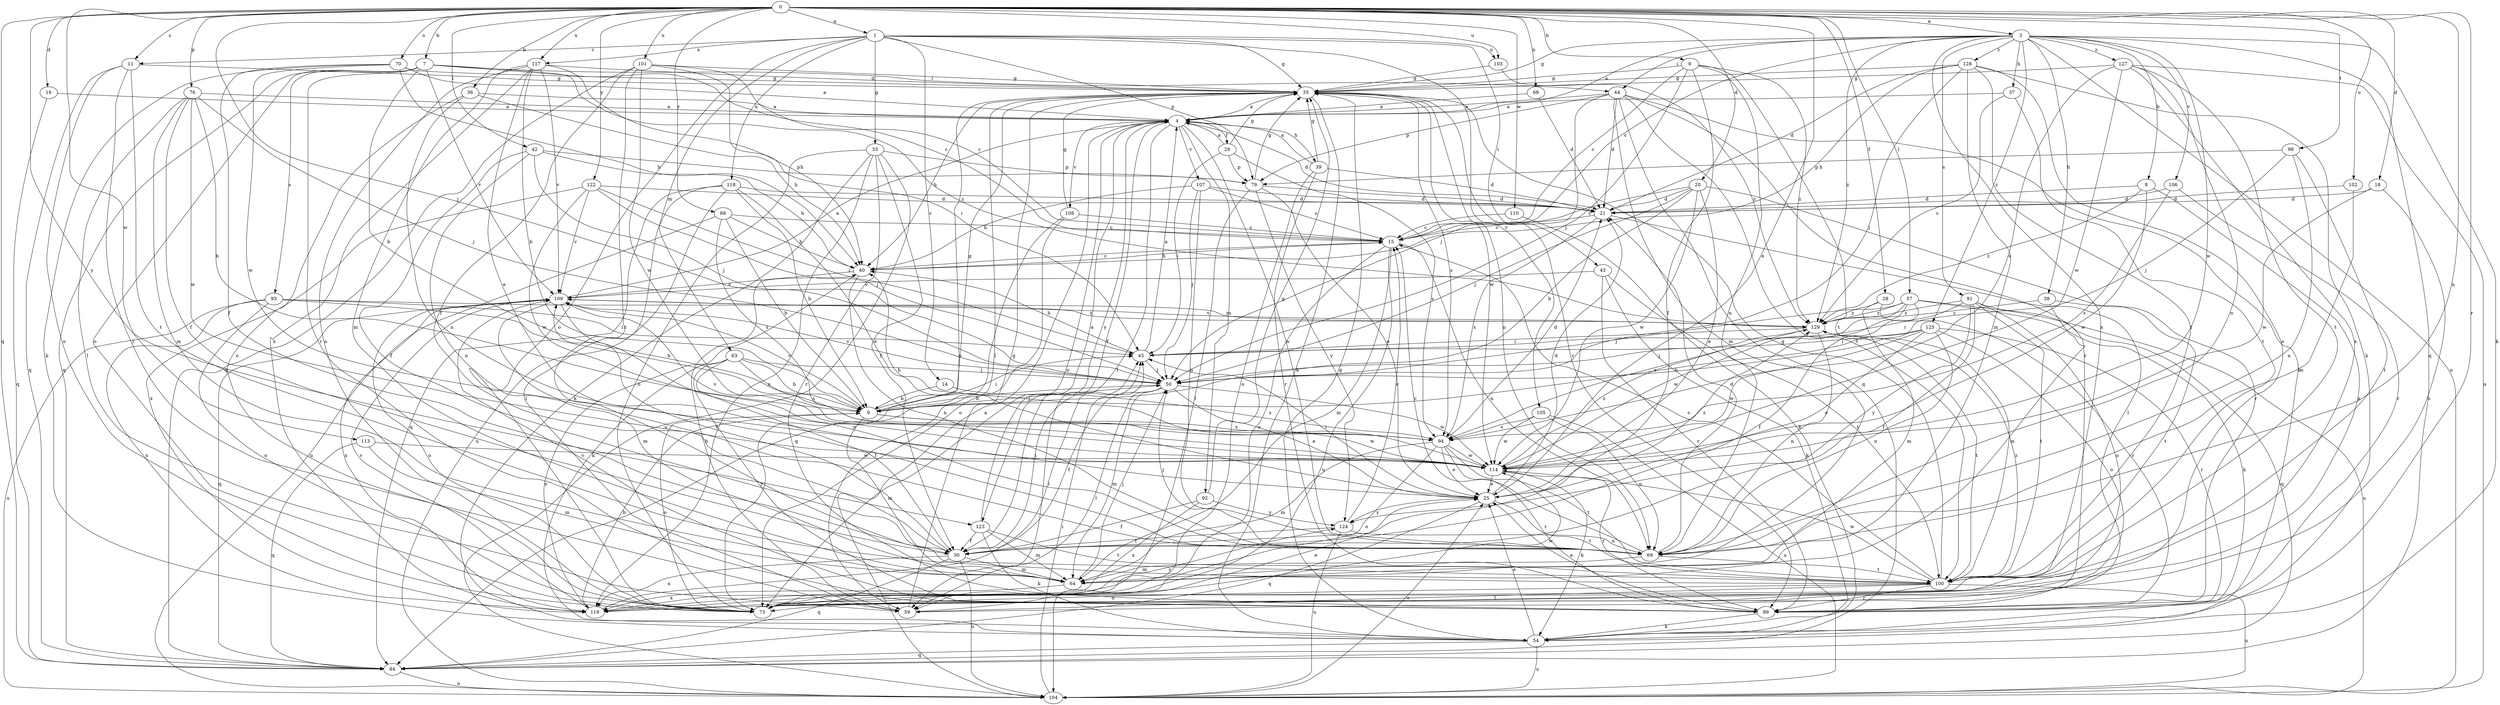 strict digraph  {
0;
1;
3;
4;
6;
7;
8;
9;
11;
14;
15;
16;
18;
20;
21;
25;
28;
29;
30;
33;
35;
36;
37;
38;
39;
40;
42;
43;
44;
45;
50;
54;
57;
59;
63;
64;
68;
69;
70;
73;
76;
79;
84;
88;
89;
91;
92;
93;
94;
98;
100;
101;
102;
103;
104;
105;
106;
107;
108;
109;
110;
113;
114;
117;
118;
119;
122;
123;
124;
125;
127;
128;
129;
0 -> 1  [label=a];
0 -> 3  [label=a];
0 -> 6  [label=b];
0 -> 7  [label=b];
0 -> 11  [label=c];
0 -> 16  [label=d];
0 -> 18  [label=d];
0 -> 20  [label=d];
0 -> 25  [label=e];
0 -> 28  [label=f];
0 -> 36  [label=h];
0 -> 42  [label=i];
0 -> 50  [label=j];
0 -> 57  [label=l];
0 -> 68  [label=n];
0 -> 69  [label=n];
0 -> 70  [label=o];
0 -> 76  [label=p];
0 -> 84  [label=q];
0 -> 88  [label=r];
0 -> 89  [label=r];
0 -> 98  [label=t];
0 -> 101  [label=u];
0 -> 102  [label=u];
0 -> 103  [label=u];
0 -> 110  [label=w];
0 -> 113  [label=w];
0 -> 117  [label=x];
0 -> 122  [label=y];
0 -> 123  [label=y];
1 -> 11  [label=c];
1 -> 14  [label=c];
1 -> 33  [label=g];
1 -> 35  [label=g];
1 -> 43  [label=i];
1 -> 63  [label=m];
1 -> 73  [label=o];
1 -> 79  [label=p];
1 -> 103  [label=u];
1 -> 105  [label=v];
1 -> 117  [label=x];
1 -> 118  [label=x];
3 -> 4  [label=a];
3 -> 8  [label=b];
3 -> 15  [label=c];
3 -> 35  [label=g];
3 -> 37  [label=h];
3 -> 38  [label=h];
3 -> 44  [label=i];
3 -> 54  [label=k];
3 -> 84  [label=q];
3 -> 91  [label=s];
3 -> 104  [label=u];
3 -> 106  [label=v];
3 -> 114  [label=w];
3 -> 119  [label=x];
3 -> 125  [label=z];
3 -> 127  [label=z];
3 -> 128  [label=z];
3 -> 129  [label=z];
4 -> 21  [label=d];
4 -> 29  [label=f];
4 -> 30  [label=f];
4 -> 39  [label=h];
4 -> 59  [label=l];
4 -> 69  [label=n];
4 -> 73  [label=o];
4 -> 92  [label=s];
4 -> 107  [label=v];
4 -> 108  [label=v];
4 -> 123  [label=y];
6 -> 15  [label=c];
6 -> 30  [label=f];
6 -> 35  [label=g];
6 -> 50  [label=j];
6 -> 69  [label=n];
6 -> 100  [label=t];
6 -> 129  [label=z];
7 -> 9  [label=b];
7 -> 15  [label=c];
7 -> 44  [label=i];
7 -> 73  [label=o];
7 -> 84  [label=q];
7 -> 89  [label=r];
7 -> 93  [label=s];
7 -> 109  [label=v];
7 -> 129  [label=z];
8 -> 21  [label=d];
8 -> 114  [label=w];
8 -> 119  [label=x];
8 -> 129  [label=z];
9 -> 35  [label=g];
9 -> 45  [label=i];
9 -> 50  [label=j];
9 -> 64  [label=m];
9 -> 73  [label=o];
9 -> 94  [label=s];
9 -> 109  [label=v];
9 -> 114  [label=w];
11 -> 35  [label=g];
11 -> 59  [label=l];
11 -> 73  [label=o];
11 -> 84  [label=q];
11 -> 100  [label=t];
14 -> 9  [label=b];
14 -> 94  [label=s];
15 -> 40  [label=h];
15 -> 64  [label=m];
15 -> 69  [label=n];
15 -> 73  [label=o];
15 -> 104  [label=u];
16 -> 4  [label=a];
16 -> 84  [label=q];
18 -> 21  [label=d];
18 -> 73  [label=o];
18 -> 114  [label=w];
20 -> 9  [label=b];
20 -> 15  [label=c];
20 -> 21  [label=d];
20 -> 25  [label=e];
20 -> 50  [label=j];
20 -> 89  [label=r];
20 -> 114  [label=w];
21 -> 15  [label=c];
21 -> 59  [label=l];
21 -> 94  [label=s];
25 -> 21  [label=d];
25 -> 45  [label=i];
25 -> 84  [label=q];
25 -> 100  [label=t];
25 -> 124  [label=y];
25 -> 129  [label=z];
28 -> 64  [label=m];
28 -> 89  [label=r];
28 -> 129  [label=z];
29 -> 4  [label=a];
29 -> 35  [label=g];
29 -> 45  [label=i];
29 -> 79  [label=p];
29 -> 94  [label=s];
30 -> 45  [label=i];
30 -> 64  [label=m];
30 -> 84  [label=q];
30 -> 104  [label=u];
30 -> 109  [label=v];
30 -> 119  [label=x];
33 -> 30  [label=f];
33 -> 54  [label=k];
33 -> 73  [label=o];
33 -> 79  [label=p];
33 -> 89  [label=r];
33 -> 104  [label=u];
33 -> 119  [label=x];
35 -> 4  [label=a];
35 -> 40  [label=h];
35 -> 54  [label=k];
35 -> 59  [label=l];
35 -> 69  [label=n];
35 -> 73  [label=o];
35 -> 89  [label=r];
35 -> 94  [label=s];
35 -> 114  [label=w];
36 -> 4  [label=a];
36 -> 40  [label=h];
36 -> 69  [label=n];
36 -> 73  [label=o];
37 -> 4  [label=a];
37 -> 100  [label=t];
37 -> 129  [label=z];
38 -> 64  [label=m];
38 -> 100  [label=t];
38 -> 129  [label=z];
39 -> 4  [label=a];
39 -> 21  [label=d];
39 -> 35  [label=g];
39 -> 73  [label=o];
39 -> 89  [label=r];
40 -> 15  [label=c];
40 -> 54  [label=k];
40 -> 69  [label=n];
40 -> 109  [label=v];
42 -> 30  [label=f];
42 -> 40  [label=h];
42 -> 50  [label=j];
42 -> 69  [label=n];
42 -> 79  [label=p];
43 -> 54  [label=k];
43 -> 89  [label=r];
43 -> 100  [label=t];
43 -> 109  [label=v];
44 -> 4  [label=a];
44 -> 21  [label=d];
44 -> 50  [label=j];
44 -> 54  [label=k];
44 -> 64  [label=m];
44 -> 79  [label=p];
44 -> 84  [label=q];
44 -> 89  [label=r];
44 -> 100  [label=t];
45 -> 4  [label=a];
45 -> 40  [label=h];
45 -> 50  [label=j];
50 -> 9  [label=b];
50 -> 25  [label=e];
50 -> 30  [label=f];
50 -> 59  [label=l];
50 -> 64  [label=m];
50 -> 109  [label=v];
50 -> 114  [label=w];
54 -> 25  [label=e];
54 -> 35  [label=g];
54 -> 84  [label=q];
54 -> 104  [label=u];
57 -> 30  [label=f];
57 -> 50  [label=j];
57 -> 54  [label=k];
57 -> 94  [label=s];
57 -> 104  [label=u];
57 -> 114  [label=w];
57 -> 129  [label=z];
59 -> 25  [label=e];
59 -> 35  [label=g];
59 -> 40  [label=h];
63 -> 9  [label=b];
63 -> 30  [label=f];
63 -> 50  [label=j];
63 -> 89  [label=r];
63 -> 94  [label=s];
63 -> 119  [label=x];
64 -> 50  [label=j];
64 -> 119  [label=x];
68 -> 4  [label=a];
68 -> 21  [label=d];
69 -> 15  [label=c];
69 -> 21  [label=d];
69 -> 50  [label=j];
69 -> 64  [label=m];
69 -> 100  [label=t];
70 -> 4  [label=a];
70 -> 30  [label=f];
70 -> 35  [label=g];
70 -> 40  [label=h];
70 -> 54  [label=k];
70 -> 114  [label=w];
73 -> 114  [label=w];
76 -> 4  [label=a];
76 -> 9  [label=b];
76 -> 30  [label=f];
76 -> 50  [label=j];
76 -> 59  [label=l];
76 -> 64  [label=m];
76 -> 114  [label=w];
79 -> 21  [label=d];
79 -> 25  [label=e];
79 -> 35  [label=g];
79 -> 59  [label=l];
79 -> 124  [label=y];
84 -> 104  [label=u];
88 -> 9  [label=b];
88 -> 15  [label=c];
88 -> 40  [label=h];
88 -> 94  [label=s];
88 -> 104  [label=u];
89 -> 25  [label=e];
89 -> 54  [label=k];
89 -> 109  [label=v];
91 -> 30  [label=f];
91 -> 45  [label=i];
91 -> 73  [label=o];
91 -> 84  [label=q];
91 -> 100  [label=t];
91 -> 124  [label=y];
91 -> 129  [label=z];
92 -> 30  [label=f];
92 -> 35  [label=g];
92 -> 119  [label=x];
92 -> 124  [label=y];
93 -> 9  [label=b];
93 -> 45  [label=i];
93 -> 73  [label=o];
93 -> 104  [label=u];
93 -> 119  [label=x];
93 -> 129  [label=z];
94 -> 21  [label=d];
94 -> 25  [label=e];
94 -> 64  [label=m];
94 -> 73  [label=o];
94 -> 89  [label=r];
94 -> 100  [label=t];
94 -> 114  [label=w];
98 -> 50  [label=j];
98 -> 69  [label=n];
98 -> 79  [label=p];
98 -> 100  [label=t];
100 -> 15  [label=c];
100 -> 35  [label=g];
100 -> 59  [label=l];
100 -> 73  [label=o];
100 -> 89  [label=r];
100 -> 104  [label=u];
100 -> 114  [label=w];
100 -> 129  [label=z];
101 -> 15  [label=c];
101 -> 30  [label=f];
101 -> 35  [label=g];
101 -> 45  [label=i];
101 -> 84  [label=q];
101 -> 100  [label=t];
101 -> 114  [label=w];
102 -> 21  [label=d];
102 -> 69  [label=n];
103 -> 35  [label=g];
103 -> 129  [label=z];
104 -> 4  [label=a];
104 -> 25  [label=e];
104 -> 45  [label=i];
105 -> 69  [label=n];
105 -> 94  [label=s];
105 -> 104  [label=u];
105 -> 114  [label=w];
106 -> 21  [label=d];
106 -> 89  [label=r];
106 -> 94  [label=s];
107 -> 15  [label=c];
107 -> 21  [label=d];
107 -> 40  [label=h];
107 -> 50  [label=j];
107 -> 69  [label=n];
108 -> 15  [label=c];
108 -> 35  [label=g];
108 -> 73  [label=o];
108 -> 84  [label=q];
109 -> 4  [label=a];
109 -> 64  [label=m];
109 -> 69  [label=n];
109 -> 73  [label=o];
109 -> 84  [label=q];
109 -> 119  [label=x];
109 -> 129  [label=z];
110 -> 15  [label=c];
110 -> 54  [label=k];
113 -> 64  [label=m];
113 -> 84  [label=q];
113 -> 114  [label=w];
114 -> 25  [label=e];
114 -> 40  [label=h];
114 -> 54  [label=k];
114 -> 89  [label=r];
114 -> 109  [label=v];
114 -> 129  [label=z];
117 -> 9  [label=b];
117 -> 25  [label=e];
117 -> 35  [label=g];
117 -> 40  [label=h];
117 -> 64  [label=m];
117 -> 73  [label=o];
117 -> 109  [label=v];
117 -> 119  [label=x];
118 -> 9  [label=b];
118 -> 21  [label=d];
118 -> 25  [label=e];
118 -> 59  [label=l];
118 -> 84  [label=q];
118 -> 104  [label=u];
119 -> 9  [label=b];
119 -> 45  [label=i];
119 -> 109  [label=v];
119 -> 124  [label=y];
122 -> 21  [label=d];
122 -> 45  [label=i];
122 -> 50  [label=j];
122 -> 109  [label=v];
122 -> 114  [label=w];
122 -> 119  [label=x];
123 -> 4  [label=a];
123 -> 30  [label=f];
123 -> 54  [label=k];
123 -> 64  [label=m];
123 -> 100  [label=t];
124 -> 15  [label=c];
124 -> 30  [label=f];
124 -> 69  [label=n];
124 -> 104  [label=u];
125 -> 9  [label=b];
125 -> 25  [label=e];
125 -> 45  [label=i];
125 -> 69  [label=n];
125 -> 73  [label=o];
125 -> 89  [label=r];
125 -> 114  [label=w];
127 -> 35  [label=g];
127 -> 69  [label=n];
127 -> 94  [label=s];
127 -> 100  [label=t];
127 -> 104  [label=u];
127 -> 114  [label=w];
127 -> 119  [label=x];
128 -> 21  [label=d];
128 -> 35  [label=g];
128 -> 40  [label=h];
128 -> 50  [label=j];
128 -> 54  [label=k];
128 -> 64  [label=m];
128 -> 73  [label=o];
128 -> 100  [label=t];
129 -> 45  [label=i];
129 -> 50  [label=j];
129 -> 69  [label=n];
129 -> 100  [label=t];
129 -> 109  [label=v];
}
